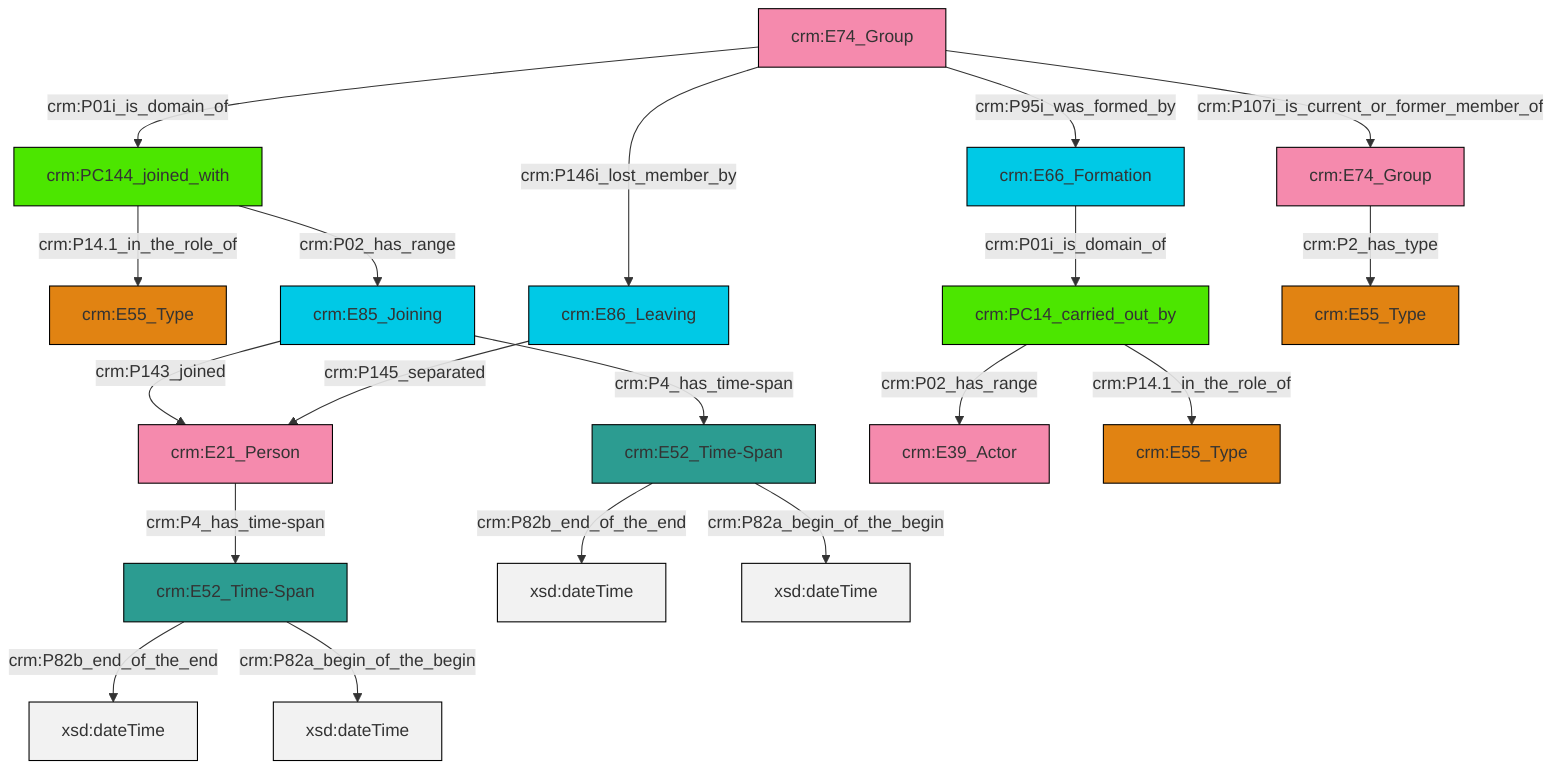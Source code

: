 graph TD
classDef Literal fill:#f2f2f2,stroke:#000000;
classDef CRM_Entity fill:#FFFFFF,stroke:#000000;
classDef Temporal_Entity fill:#00C9E6, stroke:#000000;
classDef Type fill:#E18312, stroke:#000000;
classDef Time-Span fill:#2C9C91, stroke:#000000;
classDef Appellation fill:#FFEB7F, stroke:#000000;
classDef Place fill:#008836, stroke:#000000;
classDef Persistent_Item fill:#B266B2, stroke:#000000;
classDef Conceptual_Object fill:#FFD700, stroke:#000000;
classDef Physical_Thing fill:#D2B48C, stroke:#000000;
classDef Actor fill:#f58aad, stroke:#000000;
classDef PC_Classes fill:#4ce600, stroke:#000000;
classDef Multi fill:#cccccc,stroke:#000000;

2["crm:E52_Time-Span"]:::Time-Span -->|crm:P82b_end_of_the_end| 3[xsd:dateTime]:::Literal
4["crm:PC144_joined_with"]:::PC_Classes -->|crm:P14.1_in_the_role_of| 5["crm:E55_Type"]:::Type
7["crm:E74_Group"]:::Actor -->|crm:P01i_is_domain_of| 4["crm:PC144_joined_with"]:::PC_Classes
2["crm:E52_Time-Span"]:::Time-Span -->|crm:P82a_begin_of_the_begin| 8[xsd:dateTime]:::Literal
4["crm:PC144_joined_with"]:::PC_Classes -->|crm:P02_has_range| 12["crm:E85_Joining"]:::Temporal_Entity
7["crm:E74_Group"]:::Actor -->|crm:P146i_lost_member_by| 16["crm:E86_Leaving"]:::Temporal_Entity
19["crm:PC14_carried_out_by"]:::PC_Classes -->|crm:P02_has_range| 20["crm:E39_Actor"]:::Actor
14["crm:E21_Person"]:::Actor -->|crm:P4_has_time-span| 2["crm:E52_Time-Span"]:::Time-Span
7["crm:E74_Group"]:::Actor -->|crm:P95i_was_formed_by| 21["crm:E66_Formation"]:::Temporal_Entity
12["crm:E85_Joining"]:::Temporal_Entity -->|crm:P143_joined| 14["crm:E21_Person"]:::Actor
7["crm:E74_Group"]:::Actor -->|crm:P107i_is_current_or_former_member_of| 9["crm:E74_Group"]:::Actor
21["crm:E66_Formation"]:::Temporal_Entity -->|crm:P01i_is_domain_of| 19["crm:PC14_carried_out_by"]:::PC_Classes
12["crm:E85_Joining"]:::Temporal_Entity -->|crm:P4_has_time-span| 0["crm:E52_Time-Span"]:::Time-Span
0["crm:E52_Time-Span"]:::Time-Span -->|crm:P82b_end_of_the_end| 32[xsd:dateTime]:::Literal
16["crm:E86_Leaving"]:::Temporal_Entity -->|crm:P145_separated| 14["crm:E21_Person"]:::Actor
0["crm:E52_Time-Span"]:::Time-Span -->|crm:P82a_begin_of_the_begin| 34[xsd:dateTime]:::Literal
9["crm:E74_Group"]:::Actor -->|crm:P2_has_type| 22["crm:E55_Type"]:::Type
19["crm:PC14_carried_out_by"]:::PC_Classes -->|crm:P14.1_in_the_role_of| 27["crm:E55_Type"]:::Type